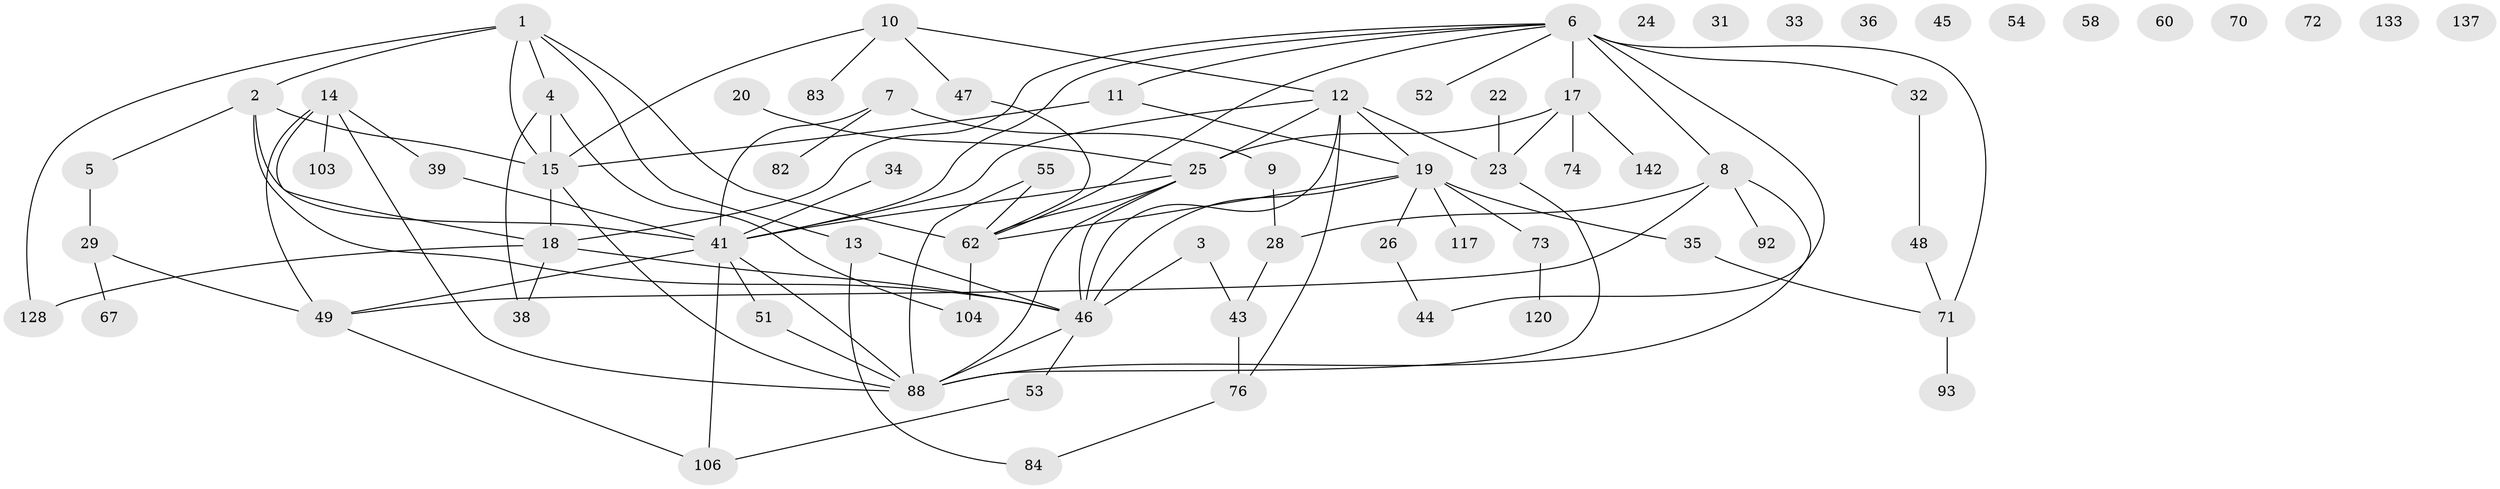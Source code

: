 // original degree distribution, {3: 0.2413793103448276, 2: 0.30344827586206896, 1: 0.1724137931034483, 5: 0.08275862068965517, 4: 0.09655172413793103, 6: 0.027586206896551724, 0: 0.07586206896551724}
// Generated by graph-tools (version 1.1) at 2025/13/03/09/25 04:13:10]
// undirected, 72 vertices, 101 edges
graph export_dot {
graph [start="1"]
  node [color=gray90,style=filled];
  1 [super="+59+102"];
  2 [super="+64"];
  3 [super="+79"];
  4 [super="+127"];
  5 [super="+96"];
  6 [super="+27+130+99+115"];
  7;
  8 [super="+129+40"];
  9 [super="+118"];
  10 [super="+16+86"];
  11 [super="+81+90"];
  12 [super="+89+91"];
  13 [super="+98"];
  14 [super="+30"];
  15 [super="+50+21+78"];
  17 [super="+77"];
  18 [super="+61+119+122+57"];
  19 [super="+143+37+95+68"];
  20 [super="+132"];
  22;
  23 [super="+101"];
  24;
  25 [super="+69+65"];
  26 [super="+112"];
  28 [super="+109"];
  29 [super="+75"];
  31;
  32;
  33;
  34;
  35;
  36;
  38 [super="+108"];
  39 [super="+100"];
  41 [super="+144+80"];
  43 [super="+134"];
  44 [super="+111"];
  45;
  46 [super="+56"];
  47;
  48 [super="+85"];
  49 [super="+63"];
  51;
  52;
  53;
  54;
  55;
  58 [super="+66"];
  60;
  62 [super="+121"];
  67;
  70;
  71 [super="+110+97"];
  72;
  73;
  74 [super="+141"];
  76;
  82;
  83;
  84;
  88 [super="+113+94"];
  92;
  93;
  103 [super="+105"];
  104;
  106;
  117;
  120;
  128;
  133;
  137;
  142;
  1 -- 13;
  1 -- 4;
  1 -- 128;
  1 -- 62;
  1 -- 2;
  1 -- 15;
  2 -- 41;
  2 -- 46;
  2 -- 5;
  2 -- 15;
  3 -- 46 [weight=2];
  3 -- 43;
  4 -- 104;
  4 -- 38;
  4 -- 15;
  5 -- 29;
  6 -- 62;
  6 -- 32;
  6 -- 17;
  6 -- 44;
  6 -- 11;
  6 -- 18;
  6 -- 71 [weight=2];
  6 -- 41;
  6 -- 52;
  6 -- 8;
  7 -- 82;
  7 -- 41;
  7 -- 9;
  8 -- 49 [weight=2];
  8 -- 88;
  8 -- 28;
  8 -- 92;
  9 -- 28;
  10 -- 47;
  10 -- 83;
  10 -- 12;
  10 -- 15;
  11 -- 19;
  11 -- 15;
  12 -- 41;
  12 -- 46;
  12 -- 19 [weight=2];
  12 -- 23;
  12 -- 25;
  12 -- 76;
  13 -- 46;
  13 -- 84;
  14 -- 49;
  14 -- 18;
  14 -- 39;
  14 -- 103;
  14 -- 88;
  15 -- 18;
  15 -- 88;
  17 -- 25;
  17 -- 74;
  17 -- 142;
  17 -- 23;
  18 -- 128;
  18 -- 46;
  18 -- 38;
  19 -- 62;
  19 -- 117;
  19 -- 73;
  19 -- 26 [weight=2];
  19 -- 46;
  19 -- 35;
  20 -- 25;
  22 -- 23;
  23 -- 88;
  25 -- 88;
  25 -- 62;
  25 -- 46;
  25 -- 41;
  26 -- 44;
  28 -- 43;
  29 -- 67;
  29 -- 49;
  32 -- 48;
  34 -- 41;
  35 -- 71;
  39 -- 41;
  41 -- 51;
  41 -- 106;
  41 -- 49;
  41 -- 88;
  43 -- 76;
  46 -- 53;
  46 -- 88;
  47 -- 62;
  48 -- 71;
  49 -- 106;
  51 -- 88;
  53 -- 106;
  55 -- 62;
  55 -- 88;
  62 -- 104;
  71 -- 93;
  73 -- 120;
  76 -- 84;
}
